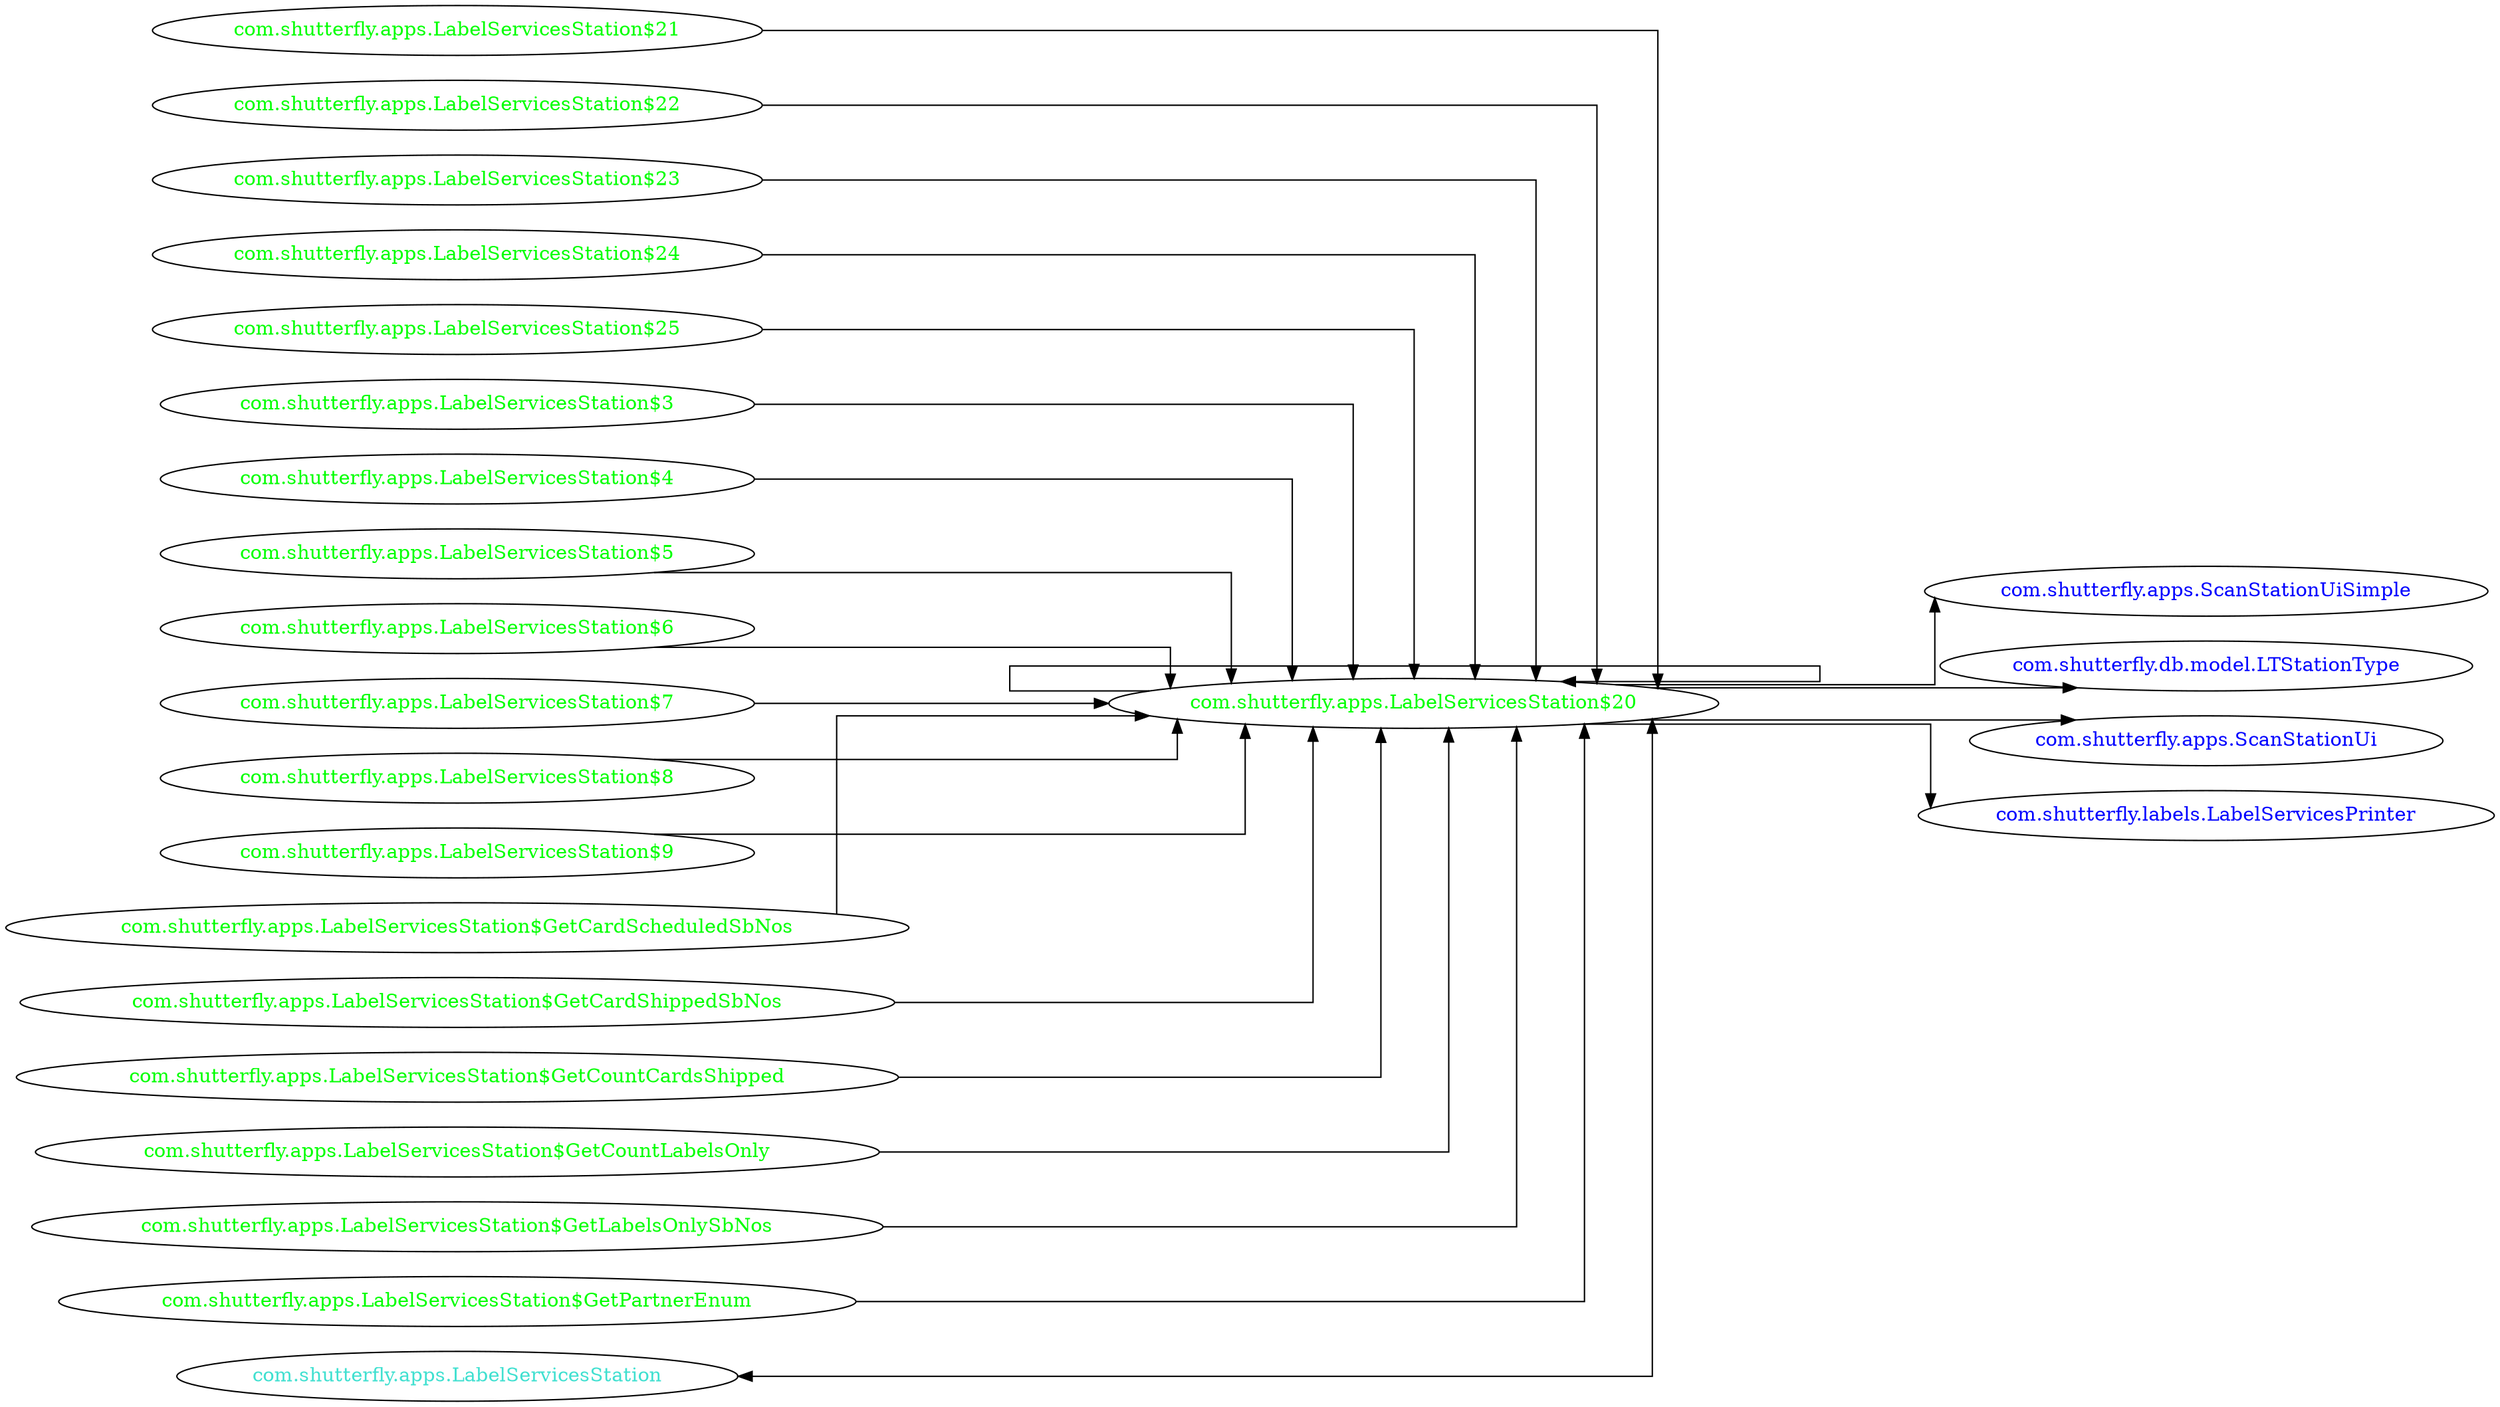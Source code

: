 digraph dependencyGraph {
 concentrate=true;
 ranksep="2.0";
 rankdir="LR"; 
 splines="ortho";
"com.shutterfly.apps.LabelServicesStation$20" [fontcolor="red"];
"com.shutterfly.apps.ScanStationUiSimple" [ fontcolor="blue" ];
"com.shutterfly.apps.LabelServicesStation$20"->"com.shutterfly.apps.ScanStationUiSimple";
"com.shutterfly.db.model.LTStationType" [ fontcolor="blue" ];
"com.shutterfly.apps.LabelServicesStation$20"->"com.shutterfly.db.model.LTStationType";
"com.shutterfly.apps.ScanStationUi" [ fontcolor="blue" ];
"com.shutterfly.apps.LabelServicesStation$20"->"com.shutterfly.apps.ScanStationUi";
"com.shutterfly.labels.LabelServicesPrinter" [ fontcolor="blue" ];
"com.shutterfly.apps.LabelServicesStation$20"->"com.shutterfly.labels.LabelServicesPrinter";
"com.shutterfly.apps.LabelServicesStation$20" [ fontcolor="green" ];
"com.shutterfly.apps.LabelServicesStation$20"->"com.shutterfly.apps.LabelServicesStation$20";
"com.shutterfly.apps.LabelServicesStation$21" [ fontcolor="green" ];
"com.shutterfly.apps.LabelServicesStation$21"->"com.shutterfly.apps.LabelServicesStation$20";
"com.shutterfly.apps.LabelServicesStation$22" [ fontcolor="green" ];
"com.shutterfly.apps.LabelServicesStation$22"->"com.shutterfly.apps.LabelServicesStation$20";
"com.shutterfly.apps.LabelServicesStation$23" [ fontcolor="green" ];
"com.shutterfly.apps.LabelServicesStation$23"->"com.shutterfly.apps.LabelServicesStation$20";
"com.shutterfly.apps.LabelServicesStation$24" [ fontcolor="green" ];
"com.shutterfly.apps.LabelServicesStation$24"->"com.shutterfly.apps.LabelServicesStation$20";
"com.shutterfly.apps.LabelServicesStation$25" [ fontcolor="green" ];
"com.shutterfly.apps.LabelServicesStation$25"->"com.shutterfly.apps.LabelServicesStation$20";
"com.shutterfly.apps.LabelServicesStation$3" [ fontcolor="green" ];
"com.shutterfly.apps.LabelServicesStation$3"->"com.shutterfly.apps.LabelServicesStation$20";
"com.shutterfly.apps.LabelServicesStation$4" [ fontcolor="green" ];
"com.shutterfly.apps.LabelServicesStation$4"->"com.shutterfly.apps.LabelServicesStation$20";
"com.shutterfly.apps.LabelServicesStation$5" [ fontcolor="green" ];
"com.shutterfly.apps.LabelServicesStation$5"->"com.shutterfly.apps.LabelServicesStation$20";
"com.shutterfly.apps.LabelServicesStation$6" [ fontcolor="green" ];
"com.shutterfly.apps.LabelServicesStation$6"->"com.shutterfly.apps.LabelServicesStation$20";
"com.shutterfly.apps.LabelServicesStation$7" [ fontcolor="green" ];
"com.shutterfly.apps.LabelServicesStation$7"->"com.shutterfly.apps.LabelServicesStation$20";
"com.shutterfly.apps.LabelServicesStation$8" [ fontcolor="green" ];
"com.shutterfly.apps.LabelServicesStation$8"->"com.shutterfly.apps.LabelServicesStation$20";
"com.shutterfly.apps.LabelServicesStation$9" [ fontcolor="green" ];
"com.shutterfly.apps.LabelServicesStation$9"->"com.shutterfly.apps.LabelServicesStation$20";
"com.shutterfly.apps.LabelServicesStation$GetCardScheduledSbNos" [ fontcolor="green" ];
"com.shutterfly.apps.LabelServicesStation$GetCardScheduledSbNos"->"com.shutterfly.apps.LabelServicesStation$20";
"com.shutterfly.apps.LabelServicesStation$GetCardShippedSbNos" [ fontcolor="green" ];
"com.shutterfly.apps.LabelServicesStation$GetCardShippedSbNos"->"com.shutterfly.apps.LabelServicesStation$20";
"com.shutterfly.apps.LabelServicesStation$GetCountCardsShipped" [ fontcolor="green" ];
"com.shutterfly.apps.LabelServicesStation$GetCountCardsShipped"->"com.shutterfly.apps.LabelServicesStation$20";
"com.shutterfly.apps.LabelServicesStation$GetCountLabelsOnly" [ fontcolor="green" ];
"com.shutterfly.apps.LabelServicesStation$GetCountLabelsOnly"->"com.shutterfly.apps.LabelServicesStation$20";
"com.shutterfly.apps.LabelServicesStation$GetLabelsOnlySbNos" [ fontcolor="green" ];
"com.shutterfly.apps.LabelServicesStation$GetLabelsOnlySbNos"->"com.shutterfly.apps.LabelServicesStation$20";
"com.shutterfly.apps.LabelServicesStation$GetPartnerEnum" [ fontcolor="green" ];
"com.shutterfly.apps.LabelServicesStation$GetPartnerEnum"->"com.shutterfly.apps.LabelServicesStation$20";
"com.shutterfly.apps.LabelServicesStation" [ fontcolor="turquoise" ];
"com.shutterfly.apps.LabelServicesStation"->"com.shutterfly.apps.LabelServicesStation$20" [dir=both];
}